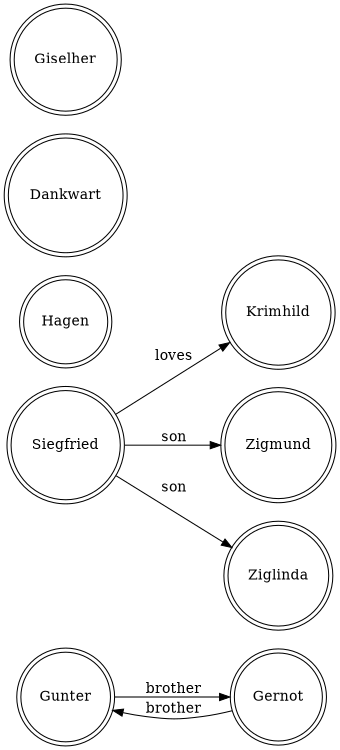 digraph finite_state_machine {
	rankdir=LR;
	size="8,5"
	node [shape = doublecircle]; Gunter Krimhild Siegfried Hagen Dankwart Zigmund Ziglinda Giselher Gernot;
	node [shape = circle];
	Siegfried -> Krimhild    [ label = "loves" ];
	Siegfried -> Zigmund     [ label = "son" ];
	Siegfried -> Ziglinda	 [ label = "son" ];
    Gunter -> Gernot [ label = "brother" ];
	Gernot -> Gunter [ label = "brother" ];
}
